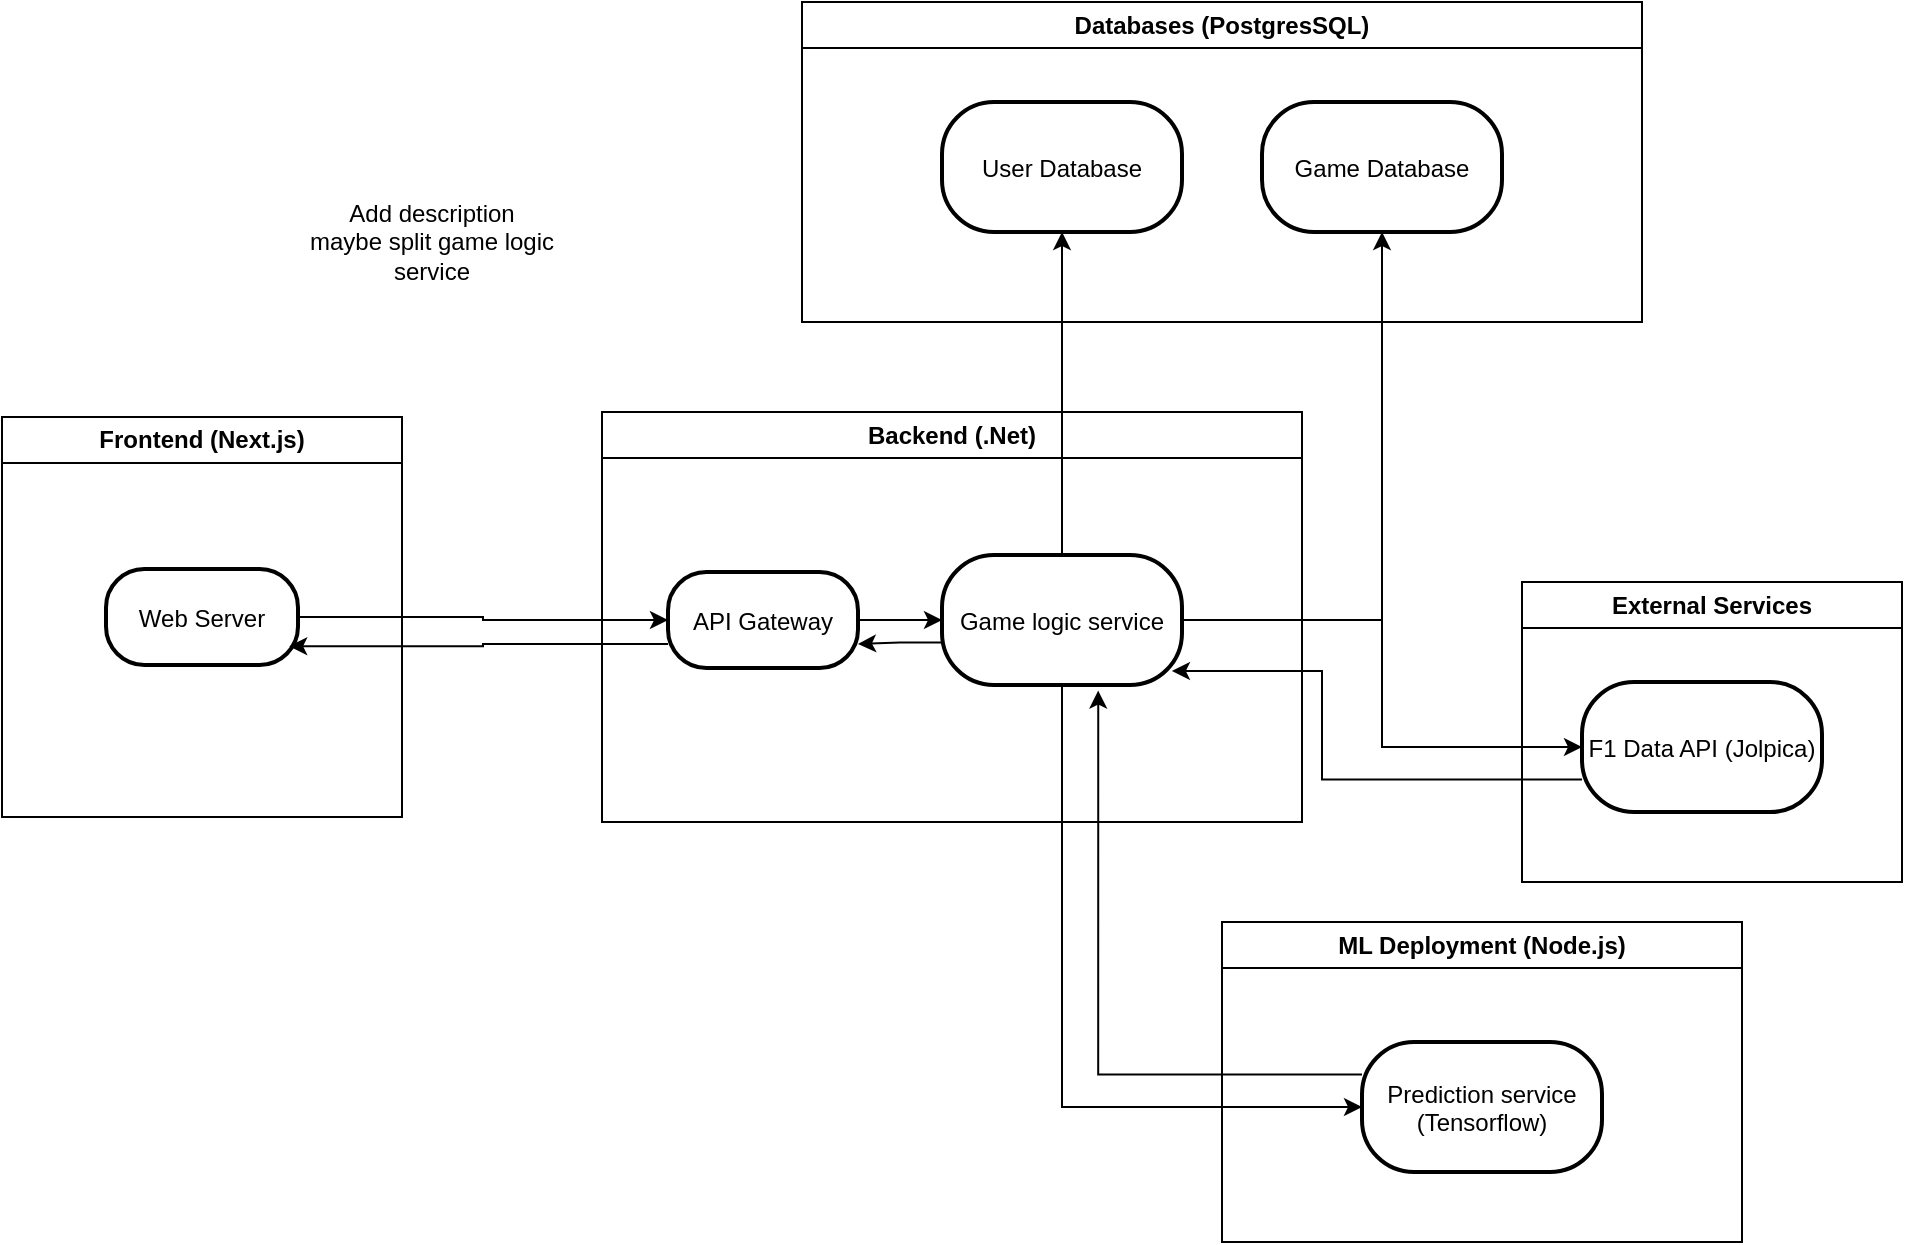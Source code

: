 <mxfile version="24.7.17">
  <diagram name="Page-1" id="unnvJ5DsKrHfU5F0GW6h">
    <mxGraphModel dx="1180" dy="673" grid="1" gridSize="10" guides="1" tooltips="1" connect="1" arrows="1" fold="1" page="1" pageScale="1" pageWidth="1100" pageHeight="850" math="0" shadow="0">
      <root>
        <mxCell id="0" />
        <mxCell id="1" parent="0" />
        <mxCell id="1NPrCWQ3IFfWTsVp3lAv-36" style="edgeStyle=orthogonalEdgeStyle;rounded=0;orthogonalLoop=1;jettySize=auto;html=1;exitX=1;exitY=0.5;exitDx=0;exitDy=0;entryX=0;entryY=0.5;entryDx=0;entryDy=0;" edge="1" parent="1" source="1NPrCWQ3IFfWTsVp3lAv-21" target="12">
          <mxGeometry relative="1" as="geometry" />
        </mxCell>
        <mxCell id="1NPrCWQ3IFfWTsVp3lAv-23" value="Frontend (Next.js)" style="swimlane;whiteSpace=wrap;html=1;" vertex="1" parent="1">
          <mxGeometry x="50" y="227.5" width="200" height="200" as="geometry" />
        </mxCell>
        <mxCell id="1NPrCWQ3IFfWTsVp3lAv-21" value="Web Server" style="rounded=1;arcSize=40;strokeWidth=2" vertex="1" parent="1NPrCWQ3IFfWTsVp3lAv-23">
          <mxGeometry x="52" y="76" width="96" height="48" as="geometry" />
        </mxCell>
        <mxCell id="1NPrCWQ3IFfWTsVp3lAv-24" value="Backend (.Net)" style="swimlane;whiteSpace=wrap;html=1;" vertex="1" parent="1">
          <mxGeometry x="350" y="225" width="350" height="205" as="geometry" />
        </mxCell>
        <mxCell id="1NPrCWQ3IFfWTsVp3lAv-35" style="edgeStyle=orthogonalEdgeStyle;rounded=0;orthogonalLoop=1;jettySize=auto;html=1;exitX=1;exitY=0.5;exitDx=0;exitDy=0;entryX=0;entryY=0.5;entryDx=0;entryDy=0;" edge="1" parent="1NPrCWQ3IFfWTsVp3lAv-24" source="12" target="1NPrCWQ3IFfWTsVp3lAv-28">
          <mxGeometry relative="1" as="geometry" />
        </mxCell>
        <mxCell id="12" value="API Gateway" style="rounded=1;arcSize=40;strokeWidth=2" parent="1NPrCWQ3IFfWTsVp3lAv-24" vertex="1">
          <mxGeometry x="33" y="80" width="95" height="48" as="geometry" />
        </mxCell>
        <mxCell id="1NPrCWQ3IFfWTsVp3lAv-53" style="edgeStyle=orthogonalEdgeStyle;rounded=0;orthogonalLoop=1;jettySize=auto;html=1;entryX=1;entryY=0.75;entryDx=0;entryDy=0;exitX=0.015;exitY=0.674;exitDx=0;exitDy=0;exitPerimeter=0;" edge="1" parent="1NPrCWQ3IFfWTsVp3lAv-24" source="1NPrCWQ3IFfWTsVp3lAv-28" target="12">
          <mxGeometry relative="1" as="geometry" />
        </mxCell>
        <mxCell id="1NPrCWQ3IFfWTsVp3lAv-28" value="Game logic service" style="rounded=1;arcSize=40;strokeWidth=2" vertex="1" parent="1NPrCWQ3IFfWTsVp3lAv-24">
          <mxGeometry x="170" y="71.5" width="120" height="65" as="geometry" />
        </mxCell>
        <mxCell id="1NPrCWQ3IFfWTsVp3lAv-32" style="edgeStyle=orthogonalEdgeStyle;rounded=0;orthogonalLoop=1;jettySize=auto;html=1;entryX=0;entryY=0.5;entryDx=0;entryDy=0;" edge="1" parent="1" source="1NPrCWQ3IFfWTsVp3lAv-28" target="1NPrCWQ3IFfWTsVp3lAv-31">
          <mxGeometry relative="1" as="geometry">
            <Array as="points">
              <mxPoint x="580" y="573" />
            </Array>
          </mxGeometry>
        </mxCell>
        <mxCell id="1NPrCWQ3IFfWTsVp3lAv-33" value="User Database" style="rounded=1;arcSize=40;strokeWidth=2" vertex="1" parent="1">
          <mxGeometry x="520" y="70" width="120" height="65" as="geometry" />
        </mxCell>
        <mxCell id="1NPrCWQ3IFfWTsVp3lAv-34" style="edgeStyle=orthogonalEdgeStyle;rounded=0;orthogonalLoop=1;jettySize=auto;html=1;entryX=0.5;entryY=1;entryDx=0;entryDy=0;" edge="1" parent="1" source="1NPrCWQ3IFfWTsVp3lAv-28" target="1NPrCWQ3IFfWTsVp3lAv-33">
          <mxGeometry relative="1" as="geometry" />
        </mxCell>
        <mxCell id="1NPrCWQ3IFfWTsVp3lAv-37" value="Game Database" style="rounded=1;arcSize=40;strokeWidth=2" vertex="1" parent="1">
          <mxGeometry x="680" y="70" width="120" height="65" as="geometry" />
        </mxCell>
        <mxCell id="1NPrCWQ3IFfWTsVp3lAv-38" value="F1 Data API (Jolpica)" style="rounded=1;arcSize=40;strokeWidth=2" vertex="1" parent="1">
          <mxGeometry x="840" y="360" width="120" height="65" as="geometry" />
        </mxCell>
        <mxCell id="1NPrCWQ3IFfWTsVp3lAv-43" value="Databases (PostgresSQL)" style="swimlane;whiteSpace=wrap;html=1;startSize=23;" vertex="1" parent="1">
          <mxGeometry x="450" y="20" width="420" height="160" as="geometry" />
        </mxCell>
        <mxCell id="1NPrCWQ3IFfWTsVp3lAv-44" style="edgeStyle=orthogonalEdgeStyle;rounded=0;orthogonalLoop=1;jettySize=auto;html=1;entryX=0.5;entryY=1;entryDx=0;entryDy=0;" edge="1" parent="1" source="1NPrCWQ3IFfWTsVp3lAv-28" target="1NPrCWQ3IFfWTsVp3lAv-37">
          <mxGeometry relative="1" as="geometry" />
        </mxCell>
        <mxCell id="1NPrCWQ3IFfWTsVp3lAv-45" style="edgeStyle=orthogonalEdgeStyle;rounded=0;orthogonalLoop=1;jettySize=auto;html=1;" edge="1" parent="1" source="1NPrCWQ3IFfWTsVp3lAv-28" target="1NPrCWQ3IFfWTsVp3lAv-38">
          <mxGeometry relative="1" as="geometry" />
        </mxCell>
        <mxCell id="1NPrCWQ3IFfWTsVp3lAv-50" value="ML Deployment (Node.js)" style="swimlane;whiteSpace=wrap;html=1;" vertex="1" parent="1">
          <mxGeometry x="660" y="480" width="260" height="160" as="geometry" />
        </mxCell>
        <mxCell id="1NPrCWQ3IFfWTsVp3lAv-31" value="Prediction service&#xa;(Tensorflow)" style="rounded=1;arcSize=40;strokeWidth=2" vertex="1" parent="1NPrCWQ3IFfWTsVp3lAv-50">
          <mxGeometry x="70" y="60" width="120" height="65" as="geometry" />
        </mxCell>
        <mxCell id="1NPrCWQ3IFfWTsVp3lAv-51" value="External Services" style="swimlane;whiteSpace=wrap;html=1;" vertex="1" parent="1">
          <mxGeometry x="810" y="310" width="190" height="150" as="geometry" />
        </mxCell>
        <mxCell id="1NPrCWQ3IFfWTsVp3lAv-52" style="edgeStyle=orthogonalEdgeStyle;rounded=0;orthogonalLoop=1;jettySize=auto;html=1;entryX=0.954;entryY=0.804;entryDx=0;entryDy=0;entryPerimeter=0;exitX=0;exitY=0.75;exitDx=0;exitDy=0;" edge="1" parent="1" source="12" target="1NPrCWQ3IFfWTsVp3lAv-21">
          <mxGeometry relative="1" as="geometry" />
        </mxCell>
        <mxCell id="1NPrCWQ3IFfWTsVp3lAv-54" style="edgeStyle=orthogonalEdgeStyle;rounded=0;orthogonalLoop=1;jettySize=auto;html=1;entryX=0.651;entryY=1.043;entryDx=0;entryDy=0;entryPerimeter=0;exitX=0;exitY=0.25;exitDx=0;exitDy=0;" edge="1" parent="1" source="1NPrCWQ3IFfWTsVp3lAv-31" target="1NPrCWQ3IFfWTsVp3lAv-28">
          <mxGeometry relative="1" as="geometry" />
        </mxCell>
        <mxCell id="1NPrCWQ3IFfWTsVp3lAv-55" style="edgeStyle=orthogonalEdgeStyle;rounded=0;orthogonalLoop=1;jettySize=auto;html=1;entryX=0.958;entryY=0.892;entryDx=0;entryDy=0;entryPerimeter=0;exitX=0;exitY=0.75;exitDx=0;exitDy=0;" edge="1" parent="1" source="1NPrCWQ3IFfWTsVp3lAv-38" target="1NPrCWQ3IFfWTsVp3lAv-28">
          <mxGeometry relative="1" as="geometry">
            <Array as="points">
              <mxPoint x="710" y="409" />
              <mxPoint x="710" y="355" />
            </Array>
          </mxGeometry>
        </mxCell>
        <mxCell id="1NPrCWQ3IFfWTsVp3lAv-56" value="Add description&lt;div&gt;maybe split game logic service&lt;/div&gt;" style="text;html=1;align=center;verticalAlign=middle;whiteSpace=wrap;rounded=0;" vertex="1" parent="1">
          <mxGeometry x="200" y="120" width="130" height="40" as="geometry" />
        </mxCell>
      </root>
    </mxGraphModel>
  </diagram>
</mxfile>
